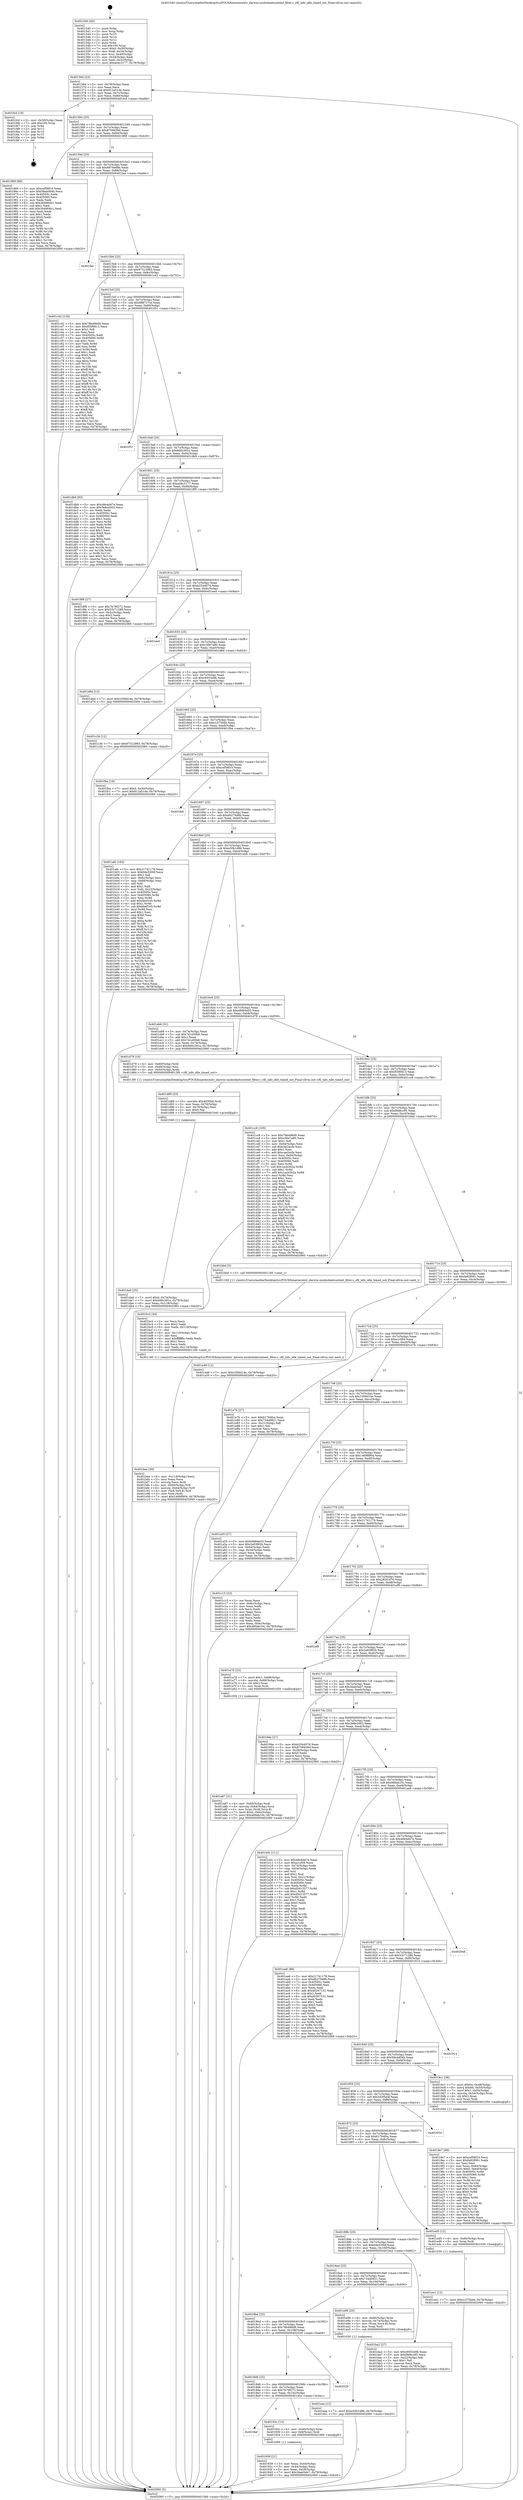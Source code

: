 digraph "0x401540" {
  label = "0x401540 (/mnt/c/Users/mathe/Desktop/tcc/POCII/binaries/extr_darwin-xnubsdnetcontent_filter.c_cfil_info_idle_timed_out_Final-ollvm.out::main(0))"
  labelloc = "t"
  node[shape=record]

  Entry [label="",width=0.3,height=0.3,shape=circle,fillcolor=black,style=filled]
  "0x40156d" [label="{
     0x40156d [23]\l
     | [instrs]\l
     &nbsp;&nbsp;0x40156d \<+3\>: mov -0x78(%rbp),%eax\l
     &nbsp;&nbsp;0x401570 \<+2\>: mov %eax,%ecx\l
     &nbsp;&nbsp;0x401572 \<+6\>: sub $0x812a51de,%ecx\l
     &nbsp;&nbsp;0x401578 \<+3\>: mov %eax,-0x7c(%rbp)\l
     &nbsp;&nbsp;0x40157b \<+3\>: mov %ecx,-0x80(%rbp)\l
     &nbsp;&nbsp;0x40157e \<+6\>: je 0000000000401fcd \<main+0xa8d\>\l
  }"]
  "0x401fcd" [label="{
     0x401fcd [19]\l
     | [instrs]\l
     &nbsp;&nbsp;0x401fcd \<+3\>: mov -0x30(%rbp),%eax\l
     &nbsp;&nbsp;0x401fd0 \<+7\>: add $0x100,%rsp\l
     &nbsp;&nbsp;0x401fd7 \<+1\>: pop %rbx\l
     &nbsp;&nbsp;0x401fd8 \<+2\>: pop %r12\l
     &nbsp;&nbsp;0x401fda \<+2\>: pop %r14\l
     &nbsp;&nbsp;0x401fdc \<+2\>: pop %r15\l
     &nbsp;&nbsp;0x401fde \<+1\>: pop %rbp\l
     &nbsp;&nbsp;0x401fdf \<+1\>: ret\l
  }"]
  "0x401584" [label="{
     0x401584 [25]\l
     | [instrs]\l
     &nbsp;&nbsp;0x401584 \<+5\>: jmp 0000000000401589 \<main+0x49\>\l
     &nbsp;&nbsp;0x401589 \<+3\>: mov -0x7c(%rbp),%eax\l
     &nbsp;&nbsp;0x40158c \<+5\>: sub $0x8709459d,%eax\l
     &nbsp;&nbsp;0x401591 \<+6\>: mov %eax,-0x84(%rbp)\l
     &nbsp;&nbsp;0x401597 \<+6\>: je 0000000000401969 \<main+0x429\>\l
  }"]
  Exit [label="",width=0.3,height=0.3,shape=circle,fillcolor=black,style=filled,peripheries=2]
  "0x401969" [label="{
     0x401969 [88]\l
     | [instrs]\l
     &nbsp;&nbsp;0x401969 \<+5\>: mov $0xcef58f10,%eax\l
     &nbsp;&nbsp;0x40196e \<+5\>: mov $0x58a4d04b,%ecx\l
     &nbsp;&nbsp;0x401973 \<+7\>: mov 0x40505c,%edx\l
     &nbsp;&nbsp;0x40197a \<+7\>: mov 0x405060,%esi\l
     &nbsp;&nbsp;0x401981 \<+2\>: mov %edx,%edi\l
     &nbsp;&nbsp;0x401983 \<+6\>: sub $0x364864b1,%edi\l
     &nbsp;&nbsp;0x401989 \<+3\>: sub $0x1,%edi\l
     &nbsp;&nbsp;0x40198c \<+6\>: add $0x364864b1,%edi\l
     &nbsp;&nbsp;0x401992 \<+3\>: imul %edi,%edx\l
     &nbsp;&nbsp;0x401995 \<+3\>: and $0x1,%edx\l
     &nbsp;&nbsp;0x401998 \<+3\>: cmp $0x0,%edx\l
     &nbsp;&nbsp;0x40199b \<+4\>: sete %r8b\l
     &nbsp;&nbsp;0x40199f \<+3\>: cmp $0xa,%esi\l
     &nbsp;&nbsp;0x4019a2 \<+4\>: setl %r9b\l
     &nbsp;&nbsp;0x4019a6 \<+3\>: mov %r8b,%r10b\l
     &nbsp;&nbsp;0x4019a9 \<+3\>: and %r9b,%r10b\l
     &nbsp;&nbsp;0x4019ac \<+3\>: xor %r9b,%r8b\l
     &nbsp;&nbsp;0x4019af \<+3\>: or %r8b,%r10b\l
     &nbsp;&nbsp;0x4019b2 \<+4\>: test $0x1,%r10b\l
     &nbsp;&nbsp;0x4019b6 \<+3\>: cmovne %ecx,%eax\l
     &nbsp;&nbsp;0x4019b9 \<+3\>: mov %eax,-0x78(%rbp)\l
     &nbsp;&nbsp;0x4019bc \<+5\>: jmp 0000000000402060 \<main+0xb20\>\l
  }"]
  "0x40159d" [label="{
     0x40159d [25]\l
     | [instrs]\l
     &nbsp;&nbsp;0x40159d \<+5\>: jmp 00000000004015a2 \<main+0x62\>\l
     &nbsp;&nbsp;0x4015a2 \<+3\>: mov -0x7c(%rbp),%eax\l
     &nbsp;&nbsp;0x4015a5 \<+5\>: sub $0x8876e68e,%eax\l
     &nbsp;&nbsp;0x4015aa \<+6\>: mov %eax,-0x88(%rbp)\l
     &nbsp;&nbsp;0x4015b0 \<+6\>: je 0000000000401fae \<main+0xa6e\>\l
  }"]
  "0x401ee1" [label="{
     0x401ee1 [12]\l
     | [instrs]\l
     &nbsp;&nbsp;0x401ee1 \<+7\>: movl $0xcc375bde,-0x78(%rbp)\l
     &nbsp;&nbsp;0x401ee8 \<+5\>: jmp 0000000000402060 \<main+0xb20\>\l
  }"]
  "0x401fae" [label="{
     0x401fae\l
  }", style=dashed]
  "0x4015b6" [label="{
     0x4015b6 [25]\l
     | [instrs]\l
     &nbsp;&nbsp;0x4015b6 \<+5\>: jmp 00000000004015bb \<main+0x7b\>\l
     &nbsp;&nbsp;0x4015bb \<+3\>: mov -0x7c(%rbp),%eax\l
     &nbsp;&nbsp;0x4015be \<+5\>: sub $0x97312993,%eax\l
     &nbsp;&nbsp;0x4015c3 \<+6\>: mov %eax,-0x8c(%rbp)\l
     &nbsp;&nbsp;0x4015c9 \<+6\>: je 0000000000401c42 \<main+0x702\>\l
  }"]
  "0x401eaa" [label="{
     0x401eaa [12]\l
     | [instrs]\l
     &nbsp;&nbsp;0x401eaa \<+7\>: movl $0xe50b1d86,-0x78(%rbp)\l
     &nbsp;&nbsp;0x401eb1 \<+5\>: jmp 0000000000402060 \<main+0xb20\>\l
  }"]
  "0x401c42" [label="{
     0x401c42 [134]\l
     | [instrs]\l
     &nbsp;&nbsp;0x401c42 \<+5\>: mov $0x78b496d9,%eax\l
     &nbsp;&nbsp;0x401c47 \<+5\>: mov $0xf55f0813,%ecx\l
     &nbsp;&nbsp;0x401c4c \<+2\>: mov $0x1,%dl\l
     &nbsp;&nbsp;0x401c4e \<+2\>: xor %esi,%esi\l
     &nbsp;&nbsp;0x401c50 \<+7\>: mov 0x40505c,%edi\l
     &nbsp;&nbsp;0x401c57 \<+8\>: mov 0x405060,%r8d\l
     &nbsp;&nbsp;0x401c5f \<+3\>: sub $0x1,%esi\l
     &nbsp;&nbsp;0x401c62 \<+3\>: mov %edi,%r9d\l
     &nbsp;&nbsp;0x401c65 \<+3\>: add %esi,%r9d\l
     &nbsp;&nbsp;0x401c68 \<+4\>: imul %r9d,%edi\l
     &nbsp;&nbsp;0x401c6c \<+3\>: and $0x1,%edi\l
     &nbsp;&nbsp;0x401c6f \<+3\>: cmp $0x0,%edi\l
     &nbsp;&nbsp;0x401c72 \<+4\>: sete %r10b\l
     &nbsp;&nbsp;0x401c76 \<+4\>: cmp $0xa,%r8d\l
     &nbsp;&nbsp;0x401c7a \<+4\>: setl %r11b\l
     &nbsp;&nbsp;0x401c7e \<+3\>: mov %r10b,%bl\l
     &nbsp;&nbsp;0x401c81 \<+3\>: xor $0xff,%bl\l
     &nbsp;&nbsp;0x401c84 \<+3\>: mov %r11b,%r14b\l
     &nbsp;&nbsp;0x401c87 \<+4\>: xor $0xff,%r14b\l
     &nbsp;&nbsp;0x401c8b \<+3\>: xor $0x1,%dl\l
     &nbsp;&nbsp;0x401c8e \<+3\>: mov %bl,%r15b\l
     &nbsp;&nbsp;0x401c91 \<+4\>: and $0xff,%r15b\l
     &nbsp;&nbsp;0x401c95 \<+3\>: and %dl,%r10b\l
     &nbsp;&nbsp;0x401c98 \<+3\>: mov %r14b,%r12b\l
     &nbsp;&nbsp;0x401c9b \<+4\>: and $0xff,%r12b\l
     &nbsp;&nbsp;0x401c9f \<+3\>: and %dl,%r11b\l
     &nbsp;&nbsp;0x401ca2 \<+3\>: or %r10b,%r15b\l
     &nbsp;&nbsp;0x401ca5 \<+3\>: or %r11b,%r12b\l
     &nbsp;&nbsp;0x401ca8 \<+3\>: xor %r12b,%r15b\l
     &nbsp;&nbsp;0x401cab \<+3\>: or %r14b,%bl\l
     &nbsp;&nbsp;0x401cae \<+3\>: xor $0xff,%bl\l
     &nbsp;&nbsp;0x401cb1 \<+3\>: or $0x1,%dl\l
     &nbsp;&nbsp;0x401cb4 \<+2\>: and %dl,%bl\l
     &nbsp;&nbsp;0x401cb6 \<+3\>: or %bl,%r15b\l
     &nbsp;&nbsp;0x401cb9 \<+4\>: test $0x1,%r15b\l
     &nbsp;&nbsp;0x401cbd \<+3\>: cmovne %ecx,%eax\l
     &nbsp;&nbsp;0x401cc0 \<+3\>: mov %eax,-0x78(%rbp)\l
     &nbsp;&nbsp;0x401cc3 \<+5\>: jmp 0000000000402060 \<main+0xb20\>\l
  }"]
  "0x4015cf" [label="{
     0x4015cf [25]\l
     | [instrs]\l
     &nbsp;&nbsp;0x4015cf \<+5\>: jmp 00000000004015d4 \<main+0x94\>\l
     &nbsp;&nbsp;0x4015d4 \<+3\>: mov -0x7c(%rbp),%eax\l
     &nbsp;&nbsp;0x4015d7 \<+5\>: sub $0x9887c7ce,%eax\l
     &nbsp;&nbsp;0x4015dc \<+6\>: mov %eax,-0x90(%rbp)\l
     &nbsp;&nbsp;0x4015e2 \<+6\>: je 0000000000401f51 \<main+0xa11\>\l
  }"]
  "0x401da0" [label="{
     0x401da0 [25]\l
     | [instrs]\l
     &nbsp;&nbsp;0x401da0 \<+7\>: movl $0x0,-0x74(%rbp)\l
     &nbsp;&nbsp;0x401da7 \<+7\>: movl $0x9d0c391e,-0x78(%rbp)\l
     &nbsp;&nbsp;0x401dae \<+6\>: mov %eax,-0x118(%rbp)\l
     &nbsp;&nbsp;0x401db4 \<+5\>: jmp 0000000000402060 \<main+0xb20\>\l
  }"]
  "0x401f51" [label="{
     0x401f51\l
  }", style=dashed]
  "0x4015e8" [label="{
     0x4015e8 [25]\l
     | [instrs]\l
     &nbsp;&nbsp;0x4015e8 \<+5\>: jmp 00000000004015ed \<main+0xad\>\l
     &nbsp;&nbsp;0x4015ed \<+3\>: mov -0x7c(%rbp),%eax\l
     &nbsp;&nbsp;0x4015f0 \<+5\>: sub $0x9d0c391e,%eax\l
     &nbsp;&nbsp;0x4015f5 \<+6\>: mov %eax,-0x94(%rbp)\l
     &nbsp;&nbsp;0x4015fb \<+6\>: je 0000000000401db9 \<main+0x879\>\l
  }"]
  "0x401d89" [label="{
     0x401d89 [23]\l
     | [instrs]\l
     &nbsp;&nbsp;0x401d89 \<+10\>: movabs $0x4030b6,%rdi\l
     &nbsp;&nbsp;0x401d93 \<+3\>: mov %eax,-0x70(%rbp)\l
     &nbsp;&nbsp;0x401d96 \<+3\>: mov -0x70(%rbp),%esi\l
     &nbsp;&nbsp;0x401d99 \<+2\>: mov $0x0,%al\l
     &nbsp;&nbsp;0x401d9b \<+5\>: call 0000000000401040 \<printf@plt\>\l
     | [calls]\l
     &nbsp;&nbsp;0x401040 \{1\} (unknown)\l
  }"]
  "0x401db9" [label="{
     0x401db9 [83]\l
     | [instrs]\l
     &nbsp;&nbsp;0x401db9 \<+5\>: mov $0x48e4d47e,%eax\l
     &nbsp;&nbsp;0x401dbe \<+5\>: mov $0x3e8e2003,%ecx\l
     &nbsp;&nbsp;0x401dc3 \<+2\>: xor %edx,%edx\l
     &nbsp;&nbsp;0x401dc5 \<+7\>: mov 0x40505c,%esi\l
     &nbsp;&nbsp;0x401dcc \<+7\>: mov 0x405060,%edi\l
     &nbsp;&nbsp;0x401dd3 \<+3\>: sub $0x1,%edx\l
     &nbsp;&nbsp;0x401dd6 \<+3\>: mov %esi,%r8d\l
     &nbsp;&nbsp;0x401dd9 \<+3\>: add %edx,%r8d\l
     &nbsp;&nbsp;0x401ddc \<+4\>: imul %r8d,%esi\l
     &nbsp;&nbsp;0x401de0 \<+3\>: and $0x1,%esi\l
     &nbsp;&nbsp;0x401de3 \<+3\>: cmp $0x0,%esi\l
     &nbsp;&nbsp;0x401de6 \<+4\>: sete %r9b\l
     &nbsp;&nbsp;0x401dea \<+3\>: cmp $0xa,%edi\l
     &nbsp;&nbsp;0x401ded \<+4\>: setl %r10b\l
     &nbsp;&nbsp;0x401df1 \<+3\>: mov %r9b,%r11b\l
     &nbsp;&nbsp;0x401df4 \<+3\>: and %r10b,%r11b\l
     &nbsp;&nbsp;0x401df7 \<+3\>: xor %r10b,%r9b\l
     &nbsp;&nbsp;0x401dfa \<+3\>: or %r9b,%r11b\l
     &nbsp;&nbsp;0x401dfd \<+4\>: test $0x1,%r11b\l
     &nbsp;&nbsp;0x401e01 \<+3\>: cmovne %ecx,%eax\l
     &nbsp;&nbsp;0x401e04 \<+3\>: mov %eax,-0x78(%rbp)\l
     &nbsp;&nbsp;0x401e07 \<+5\>: jmp 0000000000402060 \<main+0xb20\>\l
  }"]
  "0x401601" [label="{
     0x401601 [25]\l
     | [instrs]\l
     &nbsp;&nbsp;0x401601 \<+5\>: jmp 0000000000401606 \<main+0xc6\>\l
     &nbsp;&nbsp;0x401606 \<+3\>: mov -0x7c(%rbp),%eax\l
     &nbsp;&nbsp;0x401609 \<+5\>: sub $0xad4c3177,%eax\l
     &nbsp;&nbsp;0x40160e \<+6\>: mov %eax,-0x98(%rbp)\l
     &nbsp;&nbsp;0x401614 \<+6\>: je 00000000004018f9 \<main+0x3b9\>\l
  }"]
  "0x401bee" [label="{
     0x401bee [39]\l
     | [instrs]\l
     &nbsp;&nbsp;0x401bee \<+6\>: mov -0x114(%rbp),%ecx\l
     &nbsp;&nbsp;0x401bf4 \<+3\>: imul %eax,%ecx\l
     &nbsp;&nbsp;0x401bf7 \<+3\>: movslq %ecx,%rdi\l
     &nbsp;&nbsp;0x401bfa \<+4\>: mov -0x60(%rbp),%r8\l
     &nbsp;&nbsp;0x401bfe \<+4\>: movslq -0x64(%rbp),%r9\l
     &nbsp;&nbsp;0x401c02 \<+4\>: mov (%r8,%r9,8),%r8\l
     &nbsp;&nbsp;0x401c06 \<+3\>: mov %rdi,(%r8)\l
     &nbsp;&nbsp;0x401c09 \<+7\>: movl $0x14698904,-0x78(%rbp)\l
     &nbsp;&nbsp;0x401c10 \<+5\>: jmp 0000000000402060 \<main+0xb20\>\l
  }"]
  "0x4018f9" [label="{
     0x4018f9 [27]\l
     | [instrs]\l
     &nbsp;&nbsp;0x4018f9 \<+5\>: mov $0x7b79f272,%eax\l
     &nbsp;&nbsp;0x4018fe \<+5\>: mov $0x53c71286,%ecx\l
     &nbsp;&nbsp;0x401903 \<+3\>: mov -0x2c(%rbp),%edx\l
     &nbsp;&nbsp;0x401906 \<+3\>: cmp $0x2,%edx\l
     &nbsp;&nbsp;0x401909 \<+3\>: cmovne %ecx,%eax\l
     &nbsp;&nbsp;0x40190c \<+3\>: mov %eax,-0x78(%rbp)\l
     &nbsp;&nbsp;0x40190f \<+5\>: jmp 0000000000402060 \<main+0xb20\>\l
  }"]
  "0x40161a" [label="{
     0x40161a [25]\l
     | [instrs]\l
     &nbsp;&nbsp;0x40161a \<+5\>: jmp 000000000040161f \<main+0xdf\>\l
     &nbsp;&nbsp;0x40161f \<+3\>: mov -0x7c(%rbp),%eax\l
     &nbsp;&nbsp;0x401622 \<+5\>: sub $0xb254407d,%eax\l
     &nbsp;&nbsp;0x401627 \<+6\>: mov %eax,-0x9c(%rbp)\l
     &nbsp;&nbsp;0x40162d \<+6\>: je 0000000000401eed \<main+0x9ad\>\l
  }"]
  "0x402060" [label="{
     0x402060 [5]\l
     | [instrs]\l
     &nbsp;&nbsp;0x402060 \<+5\>: jmp 000000000040156d \<main+0x2d\>\l
  }"]
  "0x401540" [label="{
     0x401540 [45]\l
     | [instrs]\l
     &nbsp;&nbsp;0x401540 \<+1\>: push %rbp\l
     &nbsp;&nbsp;0x401541 \<+3\>: mov %rsp,%rbp\l
     &nbsp;&nbsp;0x401544 \<+2\>: push %r15\l
     &nbsp;&nbsp;0x401546 \<+2\>: push %r14\l
     &nbsp;&nbsp;0x401548 \<+2\>: push %r12\l
     &nbsp;&nbsp;0x40154a \<+1\>: push %rbx\l
     &nbsp;&nbsp;0x40154b \<+7\>: sub $0x100,%rsp\l
     &nbsp;&nbsp;0x401552 \<+7\>: movl $0x0,-0x30(%rbp)\l
     &nbsp;&nbsp;0x401559 \<+3\>: mov %edi,-0x34(%rbp)\l
     &nbsp;&nbsp;0x40155c \<+4\>: mov %rsi,-0x40(%rbp)\l
     &nbsp;&nbsp;0x401560 \<+3\>: mov -0x34(%rbp),%edi\l
     &nbsp;&nbsp;0x401563 \<+3\>: mov %edi,-0x2c(%rbp)\l
     &nbsp;&nbsp;0x401566 \<+7\>: movl $0xad4c3177,-0x78(%rbp)\l
  }"]
  "0x401bc2" [label="{
     0x401bc2 [44]\l
     | [instrs]\l
     &nbsp;&nbsp;0x401bc2 \<+2\>: xor %ecx,%ecx\l
     &nbsp;&nbsp;0x401bc4 \<+5\>: mov $0x2,%edx\l
     &nbsp;&nbsp;0x401bc9 \<+6\>: mov %edx,-0x110(%rbp)\l
     &nbsp;&nbsp;0x401bcf \<+1\>: cltd\l
     &nbsp;&nbsp;0x401bd0 \<+6\>: mov -0x110(%rbp),%esi\l
     &nbsp;&nbsp;0x401bd6 \<+2\>: idiv %esi\l
     &nbsp;&nbsp;0x401bd8 \<+6\>: imul $0xfffffffe,%edx,%edx\l
     &nbsp;&nbsp;0x401bde \<+3\>: sub $0x1,%ecx\l
     &nbsp;&nbsp;0x401be1 \<+2\>: sub %ecx,%edx\l
     &nbsp;&nbsp;0x401be3 \<+6\>: mov %edx,-0x114(%rbp)\l
     &nbsp;&nbsp;0x401be9 \<+5\>: call 0000000000401160 \<next_i\>\l
     | [calls]\l
     &nbsp;&nbsp;0x401160 \{1\} (/mnt/c/Users/mathe/Desktop/tcc/POCII/binaries/extr_darwin-xnubsdnetcontent_filter.c_cfil_info_idle_timed_out_Final-ollvm.out::next_i)\l
  }"]
  "0x401eed" [label="{
     0x401eed\l
  }", style=dashed]
  "0x401633" [label="{
     0x401633 [25]\l
     | [instrs]\l
     &nbsp;&nbsp;0x401633 \<+5\>: jmp 0000000000401638 \<main+0xf8\>\l
     &nbsp;&nbsp;0x401638 \<+3\>: mov -0x7c(%rbp),%eax\l
     &nbsp;&nbsp;0x40163b \<+5\>: sub $0xc36e7a80,%eax\l
     &nbsp;&nbsp;0x401640 \<+6\>: mov %eax,-0xa0(%rbp)\l
     &nbsp;&nbsp;0x401646 \<+6\>: je 0000000000401d6d \<main+0x82d\>\l
  }"]
  "0x401a87" [label="{
     0x401a87 [31]\l
     | [instrs]\l
     &nbsp;&nbsp;0x401a87 \<+4\>: mov -0x60(%rbp),%rdi\l
     &nbsp;&nbsp;0x401a8b \<+4\>: movslq -0x64(%rbp),%rcx\l
     &nbsp;&nbsp;0x401a8f \<+4\>: mov %rax,(%rdi,%rcx,8)\l
     &nbsp;&nbsp;0x401a93 \<+7\>: movl $0x0,-0x6c(%rbp)\l
     &nbsp;&nbsp;0x401a9a \<+7\>: movl $0x480ab10c,-0x78(%rbp)\l
     &nbsp;&nbsp;0x401aa1 \<+5\>: jmp 0000000000402060 \<main+0xb20\>\l
  }"]
  "0x401d6d" [label="{
     0x401d6d [12]\l
     | [instrs]\l
     &nbsp;&nbsp;0x401d6d \<+7\>: movl $0x1056d14e,-0x78(%rbp)\l
     &nbsp;&nbsp;0x401d74 \<+5\>: jmp 0000000000402060 \<main+0xb20\>\l
  }"]
  "0x40164c" [label="{
     0x40164c [25]\l
     | [instrs]\l
     &nbsp;&nbsp;0x40164c \<+5\>: jmp 0000000000401651 \<main+0x111\>\l
     &nbsp;&nbsp;0x401651 \<+3\>: mov -0x7c(%rbp),%eax\l
     &nbsp;&nbsp;0x401654 \<+5\>: sub $0xc6053e9b,%eax\l
     &nbsp;&nbsp;0x401659 \<+6\>: mov %eax,-0xa4(%rbp)\l
     &nbsp;&nbsp;0x40165f \<+6\>: je 0000000000401c36 \<main+0x6f6\>\l
  }"]
  "0x4019e7" [label="{
     0x4019e7 [98]\l
     | [instrs]\l
     &nbsp;&nbsp;0x4019e7 \<+5\>: mov $0xcef58f10,%ecx\l
     &nbsp;&nbsp;0x4019ec \<+5\>: mov $0xfa92f061,%edx\l
     &nbsp;&nbsp;0x4019f1 \<+2\>: xor %esi,%esi\l
     &nbsp;&nbsp;0x4019f3 \<+4\>: mov %rax,-0x60(%rbp)\l
     &nbsp;&nbsp;0x4019f7 \<+7\>: movl $0x0,-0x64(%rbp)\l
     &nbsp;&nbsp;0x4019fe \<+8\>: mov 0x40505c,%r8d\l
     &nbsp;&nbsp;0x401a06 \<+8\>: mov 0x405060,%r9d\l
     &nbsp;&nbsp;0x401a0e \<+3\>: sub $0x1,%esi\l
     &nbsp;&nbsp;0x401a11 \<+3\>: mov %r8d,%r10d\l
     &nbsp;&nbsp;0x401a14 \<+3\>: add %esi,%r10d\l
     &nbsp;&nbsp;0x401a17 \<+4\>: imul %r10d,%r8d\l
     &nbsp;&nbsp;0x401a1b \<+4\>: and $0x1,%r8d\l
     &nbsp;&nbsp;0x401a1f \<+4\>: cmp $0x0,%r8d\l
     &nbsp;&nbsp;0x401a23 \<+4\>: sete %r11b\l
     &nbsp;&nbsp;0x401a27 \<+4\>: cmp $0xa,%r9d\l
     &nbsp;&nbsp;0x401a2b \<+3\>: setl %bl\l
     &nbsp;&nbsp;0x401a2e \<+3\>: mov %r11b,%r14b\l
     &nbsp;&nbsp;0x401a31 \<+3\>: and %bl,%r14b\l
     &nbsp;&nbsp;0x401a34 \<+3\>: xor %bl,%r11b\l
     &nbsp;&nbsp;0x401a37 \<+3\>: or %r11b,%r14b\l
     &nbsp;&nbsp;0x401a3a \<+4\>: test $0x1,%r14b\l
     &nbsp;&nbsp;0x401a3e \<+3\>: cmovne %edx,%ecx\l
     &nbsp;&nbsp;0x401a41 \<+3\>: mov %ecx,-0x78(%rbp)\l
     &nbsp;&nbsp;0x401a44 \<+5\>: jmp 0000000000402060 \<main+0xb20\>\l
  }"]
  "0x401c36" [label="{
     0x401c36 [12]\l
     | [instrs]\l
     &nbsp;&nbsp;0x401c36 \<+7\>: movl $0x97312993,-0x78(%rbp)\l
     &nbsp;&nbsp;0x401c3d \<+5\>: jmp 0000000000402060 \<main+0xb20\>\l
  }"]
  "0x401665" [label="{
     0x401665 [25]\l
     | [instrs]\l
     &nbsp;&nbsp;0x401665 \<+5\>: jmp 000000000040166a \<main+0x12a\>\l
     &nbsp;&nbsp;0x40166a \<+3\>: mov -0x7c(%rbp),%eax\l
     &nbsp;&nbsp;0x40166d \<+5\>: sub $0xcc375bde,%eax\l
     &nbsp;&nbsp;0x401672 \<+6\>: mov %eax,-0xa8(%rbp)\l
     &nbsp;&nbsp;0x401678 \<+6\>: je 0000000000401fba \<main+0xa7a\>\l
  }"]
  "0x401939" [label="{
     0x401939 [21]\l
     | [instrs]\l
     &nbsp;&nbsp;0x401939 \<+3\>: mov %eax,-0x44(%rbp)\l
     &nbsp;&nbsp;0x40193c \<+3\>: mov -0x44(%rbp),%eax\l
     &nbsp;&nbsp;0x40193f \<+3\>: mov %eax,-0x28(%rbp)\l
     &nbsp;&nbsp;0x401942 \<+7\>: movl $0x3bab5eb7,-0x78(%rbp)\l
     &nbsp;&nbsp;0x401949 \<+5\>: jmp 0000000000402060 \<main+0xb20\>\l
  }"]
  "0x401fba" [label="{
     0x401fba [19]\l
     | [instrs]\l
     &nbsp;&nbsp;0x401fba \<+7\>: movl $0x0,-0x30(%rbp)\l
     &nbsp;&nbsp;0x401fc1 \<+7\>: movl $0x812a51de,-0x78(%rbp)\l
     &nbsp;&nbsp;0x401fc8 \<+5\>: jmp 0000000000402060 \<main+0xb20\>\l
  }"]
  "0x40167e" [label="{
     0x40167e [25]\l
     | [instrs]\l
     &nbsp;&nbsp;0x40167e \<+5\>: jmp 0000000000401683 \<main+0x143\>\l
     &nbsp;&nbsp;0x401683 \<+3\>: mov -0x7c(%rbp),%eax\l
     &nbsp;&nbsp;0x401686 \<+5\>: sub $0xcef58f10,%eax\l
     &nbsp;&nbsp;0x40168b \<+6\>: mov %eax,-0xac(%rbp)\l
     &nbsp;&nbsp;0x401691 \<+6\>: je 0000000000401fe0 \<main+0xaa0\>\l
  }"]
  "0x4018ef" [label="{
     0x4018ef\l
  }", style=dashed]
  "0x401fe0" [label="{
     0x401fe0\l
  }", style=dashed]
  "0x401697" [label="{
     0x401697 [25]\l
     | [instrs]\l
     &nbsp;&nbsp;0x401697 \<+5\>: jmp 000000000040169c \<main+0x15c\>\l
     &nbsp;&nbsp;0x40169c \<+3\>: mov -0x7c(%rbp),%eax\l
     &nbsp;&nbsp;0x40169f \<+5\>: sub $0xdb27948b,%eax\l
     &nbsp;&nbsp;0x4016a4 \<+6\>: mov %eax,-0xb0(%rbp)\l
     &nbsp;&nbsp;0x4016aa \<+6\>: je 0000000000401afe \<main+0x5be\>\l
  }"]
  "0x40192c" [label="{
     0x40192c [13]\l
     | [instrs]\l
     &nbsp;&nbsp;0x40192c \<+4\>: mov -0x40(%rbp),%rax\l
     &nbsp;&nbsp;0x401930 \<+4\>: mov 0x8(%rax),%rdi\l
     &nbsp;&nbsp;0x401934 \<+5\>: call 0000000000401060 \<atoi@plt\>\l
     | [calls]\l
     &nbsp;&nbsp;0x401060 \{1\} (unknown)\l
  }"]
  "0x401afe" [label="{
     0x401afe [164]\l
     | [instrs]\l
     &nbsp;&nbsp;0x401afe \<+5\>: mov $0x21741179,%eax\l
     &nbsp;&nbsp;0x401b03 \<+5\>: mov $0x64e3300f,%ecx\l
     &nbsp;&nbsp;0x401b08 \<+2\>: mov $0x1,%dl\l
     &nbsp;&nbsp;0x401b0a \<+3\>: mov -0x6c(%rbp),%esi\l
     &nbsp;&nbsp;0x401b0d \<+3\>: cmp -0x68(%rbp),%esi\l
     &nbsp;&nbsp;0x401b10 \<+4\>: setl %dil\l
     &nbsp;&nbsp;0x401b14 \<+4\>: and $0x1,%dil\l
     &nbsp;&nbsp;0x401b18 \<+4\>: mov %dil,-0x22(%rbp)\l
     &nbsp;&nbsp;0x401b1c \<+7\>: mov 0x40505c,%esi\l
     &nbsp;&nbsp;0x401b23 \<+8\>: mov 0x405060,%r8d\l
     &nbsp;&nbsp;0x401b2b \<+3\>: mov %esi,%r9d\l
     &nbsp;&nbsp;0x401b2e \<+7\>: add $0xbbef165,%r9d\l
     &nbsp;&nbsp;0x401b35 \<+4\>: sub $0x1,%r9d\l
     &nbsp;&nbsp;0x401b39 \<+7\>: sub $0xbbef165,%r9d\l
     &nbsp;&nbsp;0x401b40 \<+4\>: imul %r9d,%esi\l
     &nbsp;&nbsp;0x401b44 \<+3\>: and $0x1,%esi\l
     &nbsp;&nbsp;0x401b47 \<+3\>: cmp $0x0,%esi\l
     &nbsp;&nbsp;0x401b4a \<+4\>: sete %dil\l
     &nbsp;&nbsp;0x401b4e \<+4\>: cmp $0xa,%r8d\l
     &nbsp;&nbsp;0x401b52 \<+4\>: setl %r10b\l
     &nbsp;&nbsp;0x401b56 \<+3\>: mov %dil,%r11b\l
     &nbsp;&nbsp;0x401b59 \<+4\>: xor $0xff,%r11b\l
     &nbsp;&nbsp;0x401b5d \<+3\>: mov %r10b,%bl\l
     &nbsp;&nbsp;0x401b60 \<+3\>: xor $0xff,%bl\l
     &nbsp;&nbsp;0x401b63 \<+3\>: xor $0x0,%dl\l
     &nbsp;&nbsp;0x401b66 \<+3\>: mov %r11b,%r14b\l
     &nbsp;&nbsp;0x401b69 \<+4\>: and $0x0,%r14b\l
     &nbsp;&nbsp;0x401b6d \<+3\>: and %dl,%dil\l
     &nbsp;&nbsp;0x401b70 \<+3\>: mov %bl,%r15b\l
     &nbsp;&nbsp;0x401b73 \<+4\>: and $0x0,%r15b\l
     &nbsp;&nbsp;0x401b77 \<+3\>: and %dl,%r10b\l
     &nbsp;&nbsp;0x401b7a \<+3\>: or %dil,%r14b\l
     &nbsp;&nbsp;0x401b7d \<+3\>: or %r10b,%r15b\l
     &nbsp;&nbsp;0x401b80 \<+3\>: xor %r15b,%r14b\l
     &nbsp;&nbsp;0x401b83 \<+3\>: or %bl,%r11b\l
     &nbsp;&nbsp;0x401b86 \<+4\>: xor $0xff,%r11b\l
     &nbsp;&nbsp;0x401b8a \<+3\>: or $0x0,%dl\l
     &nbsp;&nbsp;0x401b8d \<+3\>: and %dl,%r11b\l
     &nbsp;&nbsp;0x401b90 \<+3\>: or %r11b,%r14b\l
     &nbsp;&nbsp;0x401b93 \<+4\>: test $0x1,%r14b\l
     &nbsp;&nbsp;0x401b97 \<+3\>: cmovne %ecx,%eax\l
     &nbsp;&nbsp;0x401b9a \<+3\>: mov %eax,-0x78(%rbp)\l
     &nbsp;&nbsp;0x401b9d \<+5\>: jmp 0000000000402060 \<main+0xb20\>\l
  }"]
  "0x4016b0" [label="{
     0x4016b0 [25]\l
     | [instrs]\l
     &nbsp;&nbsp;0x4016b0 \<+5\>: jmp 00000000004016b5 \<main+0x175\>\l
     &nbsp;&nbsp;0x4016b5 \<+3\>: mov -0x7c(%rbp),%eax\l
     &nbsp;&nbsp;0x4016b8 \<+5\>: sub $0xe50b1d86,%eax\l
     &nbsp;&nbsp;0x4016bd \<+6\>: mov %eax,-0xb4(%rbp)\l
     &nbsp;&nbsp;0x4016c3 \<+6\>: je 0000000000401eb6 \<main+0x976\>\l
  }"]
  "0x4018d6" [label="{
     0x4018d6 [25]\l
     | [instrs]\l
     &nbsp;&nbsp;0x4018d6 \<+5\>: jmp 00000000004018db \<main+0x39b\>\l
     &nbsp;&nbsp;0x4018db \<+3\>: mov -0x7c(%rbp),%eax\l
     &nbsp;&nbsp;0x4018de \<+5\>: sub $0x7b79f272,%eax\l
     &nbsp;&nbsp;0x4018e3 \<+6\>: mov %eax,-0x10c(%rbp)\l
     &nbsp;&nbsp;0x4018e9 \<+6\>: je 000000000040192c \<main+0x3ec\>\l
  }"]
  "0x401eb6" [label="{
     0x401eb6 [31]\l
     | [instrs]\l
     &nbsp;&nbsp;0x401eb6 \<+3\>: mov -0x74(%rbp),%eax\l
     &nbsp;&nbsp;0x401eb9 \<+5\>: sub $0x7d1e00b8,%eax\l
     &nbsp;&nbsp;0x401ebe \<+3\>: add $0x1,%eax\l
     &nbsp;&nbsp;0x401ec1 \<+5\>: add $0x7d1e00b8,%eax\l
     &nbsp;&nbsp;0x401ec6 \<+3\>: mov %eax,-0x74(%rbp)\l
     &nbsp;&nbsp;0x401ec9 \<+7\>: movl $0x9d0c391e,-0x78(%rbp)\l
     &nbsp;&nbsp;0x401ed0 \<+5\>: jmp 0000000000402060 \<main+0xb20\>\l
  }"]
  "0x4016c9" [label="{
     0x4016c9 [25]\l
     | [instrs]\l
     &nbsp;&nbsp;0x4016c9 \<+5\>: jmp 00000000004016ce \<main+0x18e\>\l
     &nbsp;&nbsp;0x4016ce \<+3\>: mov -0x7c(%rbp),%eax\l
     &nbsp;&nbsp;0x4016d1 \<+5\>: sub $0xe9d64e53,%eax\l
     &nbsp;&nbsp;0x4016d6 \<+6\>: mov %eax,-0xb8(%rbp)\l
     &nbsp;&nbsp;0x4016dc \<+6\>: je 0000000000401d79 \<main+0x839\>\l
  }"]
  "0x402029" [label="{
     0x402029\l
  }", style=dashed]
  "0x401d79" [label="{
     0x401d79 [16]\l
     | [instrs]\l
     &nbsp;&nbsp;0x401d79 \<+4\>: mov -0x60(%rbp),%rdi\l
     &nbsp;&nbsp;0x401d7d \<+3\>: mov -0x48(%rbp),%esi\l
     &nbsp;&nbsp;0x401d80 \<+4\>: mov -0x50(%rbp),%rdx\l
     &nbsp;&nbsp;0x401d84 \<+5\>: call 00000000004013f0 \<cfil_info_idle_timed_out\>\l
     | [calls]\l
     &nbsp;&nbsp;0x4013f0 \{1\} (/mnt/c/Users/mathe/Desktop/tcc/POCII/binaries/extr_darwin-xnubsdnetcontent_filter.c_cfil_info_idle_timed_out_Final-ollvm.out::cfil_info_idle_timed_out)\l
  }"]
  "0x4016e2" [label="{
     0x4016e2 [25]\l
     | [instrs]\l
     &nbsp;&nbsp;0x4016e2 \<+5\>: jmp 00000000004016e7 \<main+0x1a7\>\l
     &nbsp;&nbsp;0x4016e7 \<+3\>: mov -0x7c(%rbp),%eax\l
     &nbsp;&nbsp;0x4016ea \<+5\>: sub $0xf55f0813,%eax\l
     &nbsp;&nbsp;0x4016ef \<+6\>: mov %eax,-0xbc(%rbp)\l
     &nbsp;&nbsp;0x4016f5 \<+6\>: je 0000000000401cc8 \<main+0x788\>\l
  }"]
  "0x4018bd" [label="{
     0x4018bd [25]\l
     | [instrs]\l
     &nbsp;&nbsp;0x4018bd \<+5\>: jmp 00000000004018c2 \<main+0x382\>\l
     &nbsp;&nbsp;0x4018c2 \<+3\>: mov -0x7c(%rbp),%eax\l
     &nbsp;&nbsp;0x4018c5 \<+5\>: sub $0x78b496d9,%eax\l
     &nbsp;&nbsp;0x4018ca \<+6\>: mov %eax,-0x108(%rbp)\l
     &nbsp;&nbsp;0x4018d0 \<+6\>: je 0000000000402029 \<main+0xae9\>\l
  }"]
  "0x401cc8" [label="{
     0x401cc8 [165]\l
     | [instrs]\l
     &nbsp;&nbsp;0x401cc8 \<+5\>: mov $0x78b496d9,%eax\l
     &nbsp;&nbsp;0x401ccd \<+5\>: mov $0xc36e7a80,%ecx\l
     &nbsp;&nbsp;0x401cd2 \<+2\>: mov $0x1,%dl\l
     &nbsp;&nbsp;0x401cd4 \<+3\>: mov -0x64(%rbp),%esi\l
     &nbsp;&nbsp;0x401cd7 \<+6\>: sub $0xcae2acfa,%esi\l
     &nbsp;&nbsp;0x401cdd \<+3\>: add $0x1,%esi\l
     &nbsp;&nbsp;0x401ce0 \<+6\>: add $0xcae2acfa,%esi\l
     &nbsp;&nbsp;0x401ce6 \<+3\>: mov %esi,-0x64(%rbp)\l
     &nbsp;&nbsp;0x401ce9 \<+7\>: mov 0x40505c,%esi\l
     &nbsp;&nbsp;0x401cf0 \<+7\>: mov 0x405060,%edi\l
     &nbsp;&nbsp;0x401cf7 \<+3\>: mov %esi,%r8d\l
     &nbsp;&nbsp;0x401cfa \<+7\>: sub $0x1acb262a,%r8d\l
     &nbsp;&nbsp;0x401d01 \<+4\>: sub $0x1,%r8d\l
     &nbsp;&nbsp;0x401d05 \<+7\>: add $0x1acb262a,%r8d\l
     &nbsp;&nbsp;0x401d0c \<+4\>: imul %r8d,%esi\l
     &nbsp;&nbsp;0x401d10 \<+3\>: and $0x1,%esi\l
     &nbsp;&nbsp;0x401d13 \<+3\>: cmp $0x0,%esi\l
     &nbsp;&nbsp;0x401d16 \<+4\>: sete %r9b\l
     &nbsp;&nbsp;0x401d1a \<+3\>: cmp $0xa,%edi\l
     &nbsp;&nbsp;0x401d1d \<+4\>: setl %r10b\l
     &nbsp;&nbsp;0x401d21 \<+3\>: mov %r9b,%r11b\l
     &nbsp;&nbsp;0x401d24 \<+4\>: xor $0xff,%r11b\l
     &nbsp;&nbsp;0x401d28 \<+3\>: mov %r10b,%bl\l
     &nbsp;&nbsp;0x401d2b \<+3\>: xor $0xff,%bl\l
     &nbsp;&nbsp;0x401d2e \<+3\>: xor $0x1,%dl\l
     &nbsp;&nbsp;0x401d31 \<+3\>: mov %r11b,%r14b\l
     &nbsp;&nbsp;0x401d34 \<+4\>: and $0xff,%r14b\l
     &nbsp;&nbsp;0x401d38 \<+3\>: and %dl,%r9b\l
     &nbsp;&nbsp;0x401d3b \<+3\>: mov %bl,%r15b\l
     &nbsp;&nbsp;0x401d3e \<+4\>: and $0xff,%r15b\l
     &nbsp;&nbsp;0x401d42 \<+3\>: and %dl,%r10b\l
     &nbsp;&nbsp;0x401d45 \<+3\>: or %r9b,%r14b\l
     &nbsp;&nbsp;0x401d48 \<+3\>: or %r10b,%r15b\l
     &nbsp;&nbsp;0x401d4b \<+3\>: xor %r15b,%r14b\l
     &nbsp;&nbsp;0x401d4e \<+3\>: or %bl,%r11b\l
     &nbsp;&nbsp;0x401d51 \<+4\>: xor $0xff,%r11b\l
     &nbsp;&nbsp;0x401d55 \<+3\>: or $0x1,%dl\l
     &nbsp;&nbsp;0x401d58 \<+3\>: and %dl,%r11b\l
     &nbsp;&nbsp;0x401d5b \<+3\>: or %r11b,%r14b\l
     &nbsp;&nbsp;0x401d5e \<+4\>: test $0x1,%r14b\l
     &nbsp;&nbsp;0x401d62 \<+3\>: cmovne %ecx,%eax\l
     &nbsp;&nbsp;0x401d65 \<+3\>: mov %eax,-0x78(%rbp)\l
     &nbsp;&nbsp;0x401d68 \<+5\>: jmp 0000000000402060 \<main+0xb20\>\l
  }"]
  "0x4016fb" [label="{
     0x4016fb [25]\l
     | [instrs]\l
     &nbsp;&nbsp;0x4016fb \<+5\>: jmp 0000000000401700 \<main+0x1c0\>\l
     &nbsp;&nbsp;0x401700 \<+3\>: mov -0x7c(%rbp),%eax\l
     &nbsp;&nbsp;0x401703 \<+5\>: sub $0xf9d8cc95,%eax\l
     &nbsp;&nbsp;0x401708 \<+6\>: mov %eax,-0xc0(%rbp)\l
     &nbsp;&nbsp;0x40170e \<+6\>: je 0000000000401bbd \<main+0x67d\>\l
  }"]
  "0x401e96" [label="{
     0x401e96 [20]\l
     | [instrs]\l
     &nbsp;&nbsp;0x401e96 \<+4\>: mov -0x60(%rbp),%rax\l
     &nbsp;&nbsp;0x401e9a \<+4\>: movslq -0x74(%rbp),%rcx\l
     &nbsp;&nbsp;0x401e9e \<+4\>: mov (%rax,%rcx,8),%rax\l
     &nbsp;&nbsp;0x401ea2 \<+3\>: mov %rax,%rdi\l
     &nbsp;&nbsp;0x401ea5 \<+5\>: call 0000000000401030 \<free@plt\>\l
     | [calls]\l
     &nbsp;&nbsp;0x401030 \{1\} (unknown)\l
  }"]
  "0x401bbd" [label="{
     0x401bbd [5]\l
     | [instrs]\l
     &nbsp;&nbsp;0x401bbd \<+5\>: call 0000000000401160 \<next_i\>\l
     | [calls]\l
     &nbsp;&nbsp;0x401160 \{1\} (/mnt/c/Users/mathe/Desktop/tcc/POCII/binaries/extr_darwin-xnubsdnetcontent_filter.c_cfil_info_idle_timed_out_Final-ollvm.out::next_i)\l
  }"]
  "0x401714" [label="{
     0x401714 [25]\l
     | [instrs]\l
     &nbsp;&nbsp;0x401714 \<+5\>: jmp 0000000000401719 \<main+0x1d9\>\l
     &nbsp;&nbsp;0x401719 \<+3\>: mov -0x7c(%rbp),%eax\l
     &nbsp;&nbsp;0x40171c \<+5\>: sub $0xfa92f061,%eax\l
     &nbsp;&nbsp;0x401721 \<+6\>: mov %eax,-0xc4(%rbp)\l
     &nbsp;&nbsp;0x401727 \<+6\>: je 0000000000401a49 \<main+0x509\>\l
  }"]
  "0x4018a4" [label="{
     0x4018a4 [25]\l
     | [instrs]\l
     &nbsp;&nbsp;0x4018a4 \<+5\>: jmp 00000000004018a9 \<main+0x369\>\l
     &nbsp;&nbsp;0x4018a9 \<+3\>: mov -0x7c(%rbp),%eax\l
     &nbsp;&nbsp;0x4018ac \<+5\>: sub $0x734d0821,%eax\l
     &nbsp;&nbsp;0x4018b1 \<+6\>: mov %eax,-0x104(%rbp)\l
     &nbsp;&nbsp;0x4018b7 \<+6\>: je 0000000000401e96 \<main+0x956\>\l
  }"]
  "0x401a49" [label="{
     0x401a49 [12]\l
     | [instrs]\l
     &nbsp;&nbsp;0x401a49 \<+7\>: movl $0x1056d14e,-0x78(%rbp)\l
     &nbsp;&nbsp;0x401a50 \<+5\>: jmp 0000000000402060 \<main+0xb20\>\l
  }"]
  "0x40172d" [label="{
     0x40172d [25]\l
     | [instrs]\l
     &nbsp;&nbsp;0x40172d \<+5\>: jmp 0000000000401732 \<main+0x1f2\>\l
     &nbsp;&nbsp;0x401732 \<+3\>: mov -0x7c(%rbp),%eax\l
     &nbsp;&nbsp;0x401735 \<+5\>: sub $0xa1cf59,%eax\l
     &nbsp;&nbsp;0x40173a \<+6\>: mov %eax,-0xc8(%rbp)\l
     &nbsp;&nbsp;0x401740 \<+6\>: je 0000000000401e7b \<main+0x93b\>\l
  }"]
  "0x401ba2" [label="{
     0x401ba2 [27]\l
     | [instrs]\l
     &nbsp;&nbsp;0x401ba2 \<+5\>: mov $0xc6053e9b,%eax\l
     &nbsp;&nbsp;0x401ba7 \<+5\>: mov $0xf9d8cc95,%ecx\l
     &nbsp;&nbsp;0x401bac \<+3\>: mov -0x22(%rbp),%dl\l
     &nbsp;&nbsp;0x401baf \<+3\>: test $0x1,%dl\l
     &nbsp;&nbsp;0x401bb2 \<+3\>: cmovne %ecx,%eax\l
     &nbsp;&nbsp;0x401bb5 \<+3\>: mov %eax,-0x78(%rbp)\l
     &nbsp;&nbsp;0x401bb8 \<+5\>: jmp 0000000000402060 \<main+0xb20\>\l
  }"]
  "0x401e7b" [label="{
     0x401e7b [27]\l
     | [instrs]\l
     &nbsp;&nbsp;0x401e7b \<+5\>: mov $0x61764fca,%eax\l
     &nbsp;&nbsp;0x401e80 \<+5\>: mov $0x734d0821,%ecx\l
     &nbsp;&nbsp;0x401e85 \<+3\>: mov -0x21(%rbp),%dl\l
     &nbsp;&nbsp;0x401e88 \<+3\>: test $0x1,%dl\l
     &nbsp;&nbsp;0x401e8b \<+3\>: cmovne %ecx,%eax\l
     &nbsp;&nbsp;0x401e8e \<+3\>: mov %eax,-0x78(%rbp)\l
     &nbsp;&nbsp;0x401e91 \<+5\>: jmp 0000000000402060 \<main+0xb20\>\l
  }"]
  "0x401746" [label="{
     0x401746 [25]\l
     | [instrs]\l
     &nbsp;&nbsp;0x401746 \<+5\>: jmp 000000000040174b \<main+0x20b\>\l
     &nbsp;&nbsp;0x40174b \<+3\>: mov -0x7c(%rbp),%eax\l
     &nbsp;&nbsp;0x40174e \<+5\>: sub $0x1056d14e,%eax\l
     &nbsp;&nbsp;0x401753 \<+6\>: mov %eax,-0xcc(%rbp)\l
     &nbsp;&nbsp;0x401759 \<+6\>: je 0000000000401a55 \<main+0x515\>\l
  }"]
  "0x40188b" [label="{
     0x40188b [25]\l
     | [instrs]\l
     &nbsp;&nbsp;0x40188b \<+5\>: jmp 0000000000401890 \<main+0x350\>\l
     &nbsp;&nbsp;0x401890 \<+3\>: mov -0x7c(%rbp),%eax\l
     &nbsp;&nbsp;0x401893 \<+5\>: sub $0x64e3300f,%eax\l
     &nbsp;&nbsp;0x401898 \<+6\>: mov %eax,-0x100(%rbp)\l
     &nbsp;&nbsp;0x40189e \<+6\>: je 0000000000401ba2 \<main+0x662\>\l
  }"]
  "0x401a55" [label="{
     0x401a55 [27]\l
     | [instrs]\l
     &nbsp;&nbsp;0x401a55 \<+5\>: mov $0xe9d64e53,%eax\l
     &nbsp;&nbsp;0x401a5a \<+5\>: mov $0x2e83f62b,%ecx\l
     &nbsp;&nbsp;0x401a5f \<+3\>: mov -0x64(%rbp),%edx\l
     &nbsp;&nbsp;0x401a62 \<+3\>: cmp -0x54(%rbp),%edx\l
     &nbsp;&nbsp;0x401a65 \<+3\>: cmovl %ecx,%eax\l
     &nbsp;&nbsp;0x401a68 \<+3\>: mov %eax,-0x78(%rbp)\l
     &nbsp;&nbsp;0x401a6b \<+5\>: jmp 0000000000402060 \<main+0xb20\>\l
  }"]
  "0x40175f" [label="{
     0x40175f [25]\l
     | [instrs]\l
     &nbsp;&nbsp;0x40175f \<+5\>: jmp 0000000000401764 \<main+0x224\>\l
     &nbsp;&nbsp;0x401764 \<+3\>: mov -0x7c(%rbp),%eax\l
     &nbsp;&nbsp;0x401767 \<+5\>: sub $0x14698904,%eax\l
     &nbsp;&nbsp;0x40176c \<+6\>: mov %eax,-0xd0(%rbp)\l
     &nbsp;&nbsp;0x401772 \<+6\>: je 0000000000401c15 \<main+0x6d5\>\l
  }"]
  "0x401ed5" [label="{
     0x401ed5 [12]\l
     | [instrs]\l
     &nbsp;&nbsp;0x401ed5 \<+4\>: mov -0x60(%rbp),%rax\l
     &nbsp;&nbsp;0x401ed9 \<+3\>: mov %rax,%rdi\l
     &nbsp;&nbsp;0x401edc \<+5\>: call 0000000000401030 \<free@plt\>\l
     | [calls]\l
     &nbsp;&nbsp;0x401030 \{1\} (unknown)\l
  }"]
  "0x401c15" [label="{
     0x401c15 [33]\l
     | [instrs]\l
     &nbsp;&nbsp;0x401c15 \<+2\>: xor %eax,%eax\l
     &nbsp;&nbsp;0x401c17 \<+3\>: mov -0x6c(%rbp),%ecx\l
     &nbsp;&nbsp;0x401c1a \<+2\>: mov %eax,%edx\l
     &nbsp;&nbsp;0x401c1c \<+2\>: sub %ecx,%edx\l
     &nbsp;&nbsp;0x401c1e \<+2\>: mov %eax,%ecx\l
     &nbsp;&nbsp;0x401c20 \<+3\>: sub $0x1,%ecx\l
     &nbsp;&nbsp;0x401c23 \<+2\>: add %ecx,%edx\l
     &nbsp;&nbsp;0x401c25 \<+2\>: sub %edx,%eax\l
     &nbsp;&nbsp;0x401c27 \<+3\>: mov %eax,-0x6c(%rbp)\l
     &nbsp;&nbsp;0x401c2a \<+7\>: movl $0x480ab10c,-0x78(%rbp)\l
     &nbsp;&nbsp;0x401c31 \<+5\>: jmp 0000000000402060 \<main+0xb20\>\l
  }"]
  "0x401778" [label="{
     0x401778 [25]\l
     | [instrs]\l
     &nbsp;&nbsp;0x401778 \<+5\>: jmp 000000000040177d \<main+0x23d\>\l
     &nbsp;&nbsp;0x40177d \<+3\>: mov -0x7c(%rbp),%eax\l
     &nbsp;&nbsp;0x401780 \<+5\>: sub $0x21741179,%eax\l
     &nbsp;&nbsp;0x401785 \<+6\>: mov %eax,-0xd4(%rbp)\l
     &nbsp;&nbsp;0x40178b \<+6\>: je 000000000040201d \<main+0xadd\>\l
  }"]
  "0x401872" [label="{
     0x401872 [25]\l
     | [instrs]\l
     &nbsp;&nbsp;0x401872 \<+5\>: jmp 0000000000401877 \<main+0x337\>\l
     &nbsp;&nbsp;0x401877 \<+3\>: mov -0x7c(%rbp),%eax\l
     &nbsp;&nbsp;0x40187a \<+5\>: sub $0x61764fca,%eax\l
     &nbsp;&nbsp;0x40187f \<+6\>: mov %eax,-0xfc(%rbp)\l
     &nbsp;&nbsp;0x401885 \<+6\>: je 0000000000401ed5 \<main+0x995\>\l
  }"]
  "0x40201d" [label="{
     0x40201d\l
  }", style=dashed]
  "0x401791" [label="{
     0x401791 [25]\l
     | [instrs]\l
     &nbsp;&nbsp;0x401791 \<+5\>: jmp 0000000000401796 \<main+0x256\>\l
     &nbsp;&nbsp;0x401796 \<+3\>: mov -0x7c(%rbp),%eax\l
     &nbsp;&nbsp;0x401799 \<+5\>: sub $0x282f1d76,%eax\l
     &nbsp;&nbsp;0x40179e \<+6\>: mov %eax,-0xd8(%rbp)\l
     &nbsp;&nbsp;0x4017a4 \<+6\>: je 0000000000401ef9 \<main+0x9b9\>\l
  }"]
  "0x402054" [label="{
     0x402054\l
  }", style=dashed]
  "0x401ef9" [label="{
     0x401ef9\l
  }", style=dashed]
  "0x4017aa" [label="{
     0x4017aa [25]\l
     | [instrs]\l
     &nbsp;&nbsp;0x4017aa \<+5\>: jmp 00000000004017af \<main+0x26f\>\l
     &nbsp;&nbsp;0x4017af \<+3\>: mov -0x7c(%rbp),%eax\l
     &nbsp;&nbsp;0x4017b2 \<+5\>: sub $0x2e83f62b,%eax\l
     &nbsp;&nbsp;0x4017b7 \<+6\>: mov %eax,-0xdc(%rbp)\l
     &nbsp;&nbsp;0x4017bd \<+6\>: je 0000000000401a70 \<main+0x530\>\l
  }"]
  "0x401859" [label="{
     0x401859 [25]\l
     | [instrs]\l
     &nbsp;&nbsp;0x401859 \<+5\>: jmp 000000000040185e \<main+0x31e\>\l
     &nbsp;&nbsp;0x40185e \<+3\>: mov -0x7c(%rbp),%eax\l
     &nbsp;&nbsp;0x401861 \<+5\>: sub $0x5d3f5e4f,%eax\l
     &nbsp;&nbsp;0x401866 \<+6\>: mov %eax,-0xf8(%rbp)\l
     &nbsp;&nbsp;0x40186c \<+6\>: je 0000000000402054 \<main+0xb14\>\l
  }"]
  "0x401a70" [label="{
     0x401a70 [23]\l
     | [instrs]\l
     &nbsp;&nbsp;0x401a70 \<+7\>: movl $0x1,-0x68(%rbp)\l
     &nbsp;&nbsp;0x401a77 \<+4\>: movslq -0x68(%rbp),%rax\l
     &nbsp;&nbsp;0x401a7b \<+4\>: shl $0x3,%rax\l
     &nbsp;&nbsp;0x401a7f \<+3\>: mov %rax,%rdi\l
     &nbsp;&nbsp;0x401a82 \<+5\>: call 0000000000401050 \<malloc@plt\>\l
     | [calls]\l
     &nbsp;&nbsp;0x401050 \{1\} (unknown)\l
  }"]
  "0x4017c3" [label="{
     0x4017c3 [25]\l
     | [instrs]\l
     &nbsp;&nbsp;0x4017c3 \<+5\>: jmp 00000000004017c8 \<main+0x288\>\l
     &nbsp;&nbsp;0x4017c8 \<+3\>: mov -0x7c(%rbp),%eax\l
     &nbsp;&nbsp;0x4017cb \<+5\>: sub $0x3bab5eb7,%eax\l
     &nbsp;&nbsp;0x4017d0 \<+6\>: mov %eax,-0xe0(%rbp)\l
     &nbsp;&nbsp;0x4017d6 \<+6\>: je 000000000040194e \<main+0x40e\>\l
  }"]
  "0x4019c1" [label="{
     0x4019c1 [38]\l
     | [instrs]\l
     &nbsp;&nbsp;0x4019c1 \<+7\>: movl $0x64,-0x48(%rbp)\l
     &nbsp;&nbsp;0x4019c8 \<+8\>: movq $0x64,-0x50(%rbp)\l
     &nbsp;&nbsp;0x4019d0 \<+7\>: movl $0x1,-0x54(%rbp)\l
     &nbsp;&nbsp;0x4019d7 \<+4\>: movslq -0x54(%rbp),%rax\l
     &nbsp;&nbsp;0x4019db \<+4\>: shl $0x3,%rax\l
     &nbsp;&nbsp;0x4019df \<+3\>: mov %rax,%rdi\l
     &nbsp;&nbsp;0x4019e2 \<+5\>: call 0000000000401050 \<malloc@plt\>\l
     | [calls]\l
     &nbsp;&nbsp;0x401050 \{1\} (unknown)\l
  }"]
  "0x40194e" [label="{
     0x40194e [27]\l
     | [instrs]\l
     &nbsp;&nbsp;0x40194e \<+5\>: mov $0xb254407d,%eax\l
     &nbsp;&nbsp;0x401953 \<+5\>: mov $0x8709459d,%ecx\l
     &nbsp;&nbsp;0x401958 \<+3\>: mov -0x28(%rbp),%edx\l
     &nbsp;&nbsp;0x40195b \<+3\>: cmp $0x0,%edx\l
     &nbsp;&nbsp;0x40195e \<+3\>: cmove %ecx,%eax\l
     &nbsp;&nbsp;0x401961 \<+3\>: mov %eax,-0x78(%rbp)\l
     &nbsp;&nbsp;0x401964 \<+5\>: jmp 0000000000402060 \<main+0xb20\>\l
  }"]
  "0x4017dc" [label="{
     0x4017dc [25]\l
     | [instrs]\l
     &nbsp;&nbsp;0x4017dc \<+5\>: jmp 00000000004017e1 \<main+0x2a1\>\l
     &nbsp;&nbsp;0x4017e1 \<+3\>: mov -0x7c(%rbp),%eax\l
     &nbsp;&nbsp;0x4017e4 \<+5\>: sub $0x3e8e2003,%eax\l
     &nbsp;&nbsp;0x4017e9 \<+6\>: mov %eax,-0xe4(%rbp)\l
     &nbsp;&nbsp;0x4017ef \<+6\>: je 0000000000401e0c \<main+0x8cc\>\l
  }"]
  "0x401840" [label="{
     0x401840 [25]\l
     | [instrs]\l
     &nbsp;&nbsp;0x401840 \<+5\>: jmp 0000000000401845 \<main+0x305\>\l
     &nbsp;&nbsp;0x401845 \<+3\>: mov -0x7c(%rbp),%eax\l
     &nbsp;&nbsp;0x401848 \<+5\>: sub $0x58a4d04b,%eax\l
     &nbsp;&nbsp;0x40184d \<+6\>: mov %eax,-0xf4(%rbp)\l
     &nbsp;&nbsp;0x401853 \<+6\>: je 00000000004019c1 \<main+0x481\>\l
  }"]
  "0x401e0c" [label="{
     0x401e0c [111]\l
     | [instrs]\l
     &nbsp;&nbsp;0x401e0c \<+5\>: mov $0x48e4d47e,%eax\l
     &nbsp;&nbsp;0x401e11 \<+5\>: mov $0xa1cf59,%ecx\l
     &nbsp;&nbsp;0x401e16 \<+3\>: mov -0x74(%rbp),%edx\l
     &nbsp;&nbsp;0x401e19 \<+3\>: cmp -0x54(%rbp),%edx\l
     &nbsp;&nbsp;0x401e1c \<+4\>: setl %sil\l
     &nbsp;&nbsp;0x401e20 \<+4\>: and $0x1,%sil\l
     &nbsp;&nbsp;0x401e24 \<+4\>: mov %sil,-0x21(%rbp)\l
     &nbsp;&nbsp;0x401e28 \<+7\>: mov 0x40505c,%edx\l
     &nbsp;&nbsp;0x401e2f \<+7\>: mov 0x405060,%edi\l
     &nbsp;&nbsp;0x401e36 \<+3\>: mov %edx,%r8d\l
     &nbsp;&nbsp;0x401e39 \<+7\>: sub $0xd5d13577,%r8d\l
     &nbsp;&nbsp;0x401e40 \<+4\>: sub $0x1,%r8d\l
     &nbsp;&nbsp;0x401e44 \<+7\>: add $0xd5d13577,%r8d\l
     &nbsp;&nbsp;0x401e4b \<+4\>: imul %r8d,%edx\l
     &nbsp;&nbsp;0x401e4f \<+3\>: and $0x1,%edx\l
     &nbsp;&nbsp;0x401e52 \<+3\>: cmp $0x0,%edx\l
     &nbsp;&nbsp;0x401e55 \<+4\>: sete %sil\l
     &nbsp;&nbsp;0x401e59 \<+3\>: cmp $0xa,%edi\l
     &nbsp;&nbsp;0x401e5c \<+4\>: setl %r9b\l
     &nbsp;&nbsp;0x401e60 \<+3\>: mov %sil,%r10b\l
     &nbsp;&nbsp;0x401e63 \<+3\>: and %r9b,%r10b\l
     &nbsp;&nbsp;0x401e66 \<+3\>: xor %r9b,%sil\l
     &nbsp;&nbsp;0x401e69 \<+3\>: or %sil,%r10b\l
     &nbsp;&nbsp;0x401e6c \<+4\>: test $0x1,%r10b\l
     &nbsp;&nbsp;0x401e70 \<+3\>: cmovne %ecx,%eax\l
     &nbsp;&nbsp;0x401e73 \<+3\>: mov %eax,-0x78(%rbp)\l
     &nbsp;&nbsp;0x401e76 \<+5\>: jmp 0000000000402060 \<main+0xb20\>\l
  }"]
  "0x4017f5" [label="{
     0x4017f5 [25]\l
     | [instrs]\l
     &nbsp;&nbsp;0x4017f5 \<+5\>: jmp 00000000004017fa \<main+0x2ba\>\l
     &nbsp;&nbsp;0x4017fa \<+3\>: mov -0x7c(%rbp),%eax\l
     &nbsp;&nbsp;0x4017fd \<+5\>: sub $0x480ab10c,%eax\l
     &nbsp;&nbsp;0x401802 \<+6\>: mov %eax,-0xe8(%rbp)\l
     &nbsp;&nbsp;0x401808 \<+6\>: je 0000000000401aa6 \<main+0x566\>\l
  }"]
  "0x401914" [label="{
     0x401914\l
  }", style=dashed]
  "0x401aa6" [label="{
     0x401aa6 [88]\l
     | [instrs]\l
     &nbsp;&nbsp;0x401aa6 \<+5\>: mov $0x21741179,%eax\l
     &nbsp;&nbsp;0x401aab \<+5\>: mov $0xdb27948b,%ecx\l
     &nbsp;&nbsp;0x401ab0 \<+7\>: mov 0x40505c,%edx\l
     &nbsp;&nbsp;0x401ab7 \<+7\>: mov 0x405060,%esi\l
     &nbsp;&nbsp;0x401abe \<+2\>: mov %edx,%edi\l
     &nbsp;&nbsp;0x401ac0 \<+6\>: add $0xd0267151,%edi\l
     &nbsp;&nbsp;0x401ac6 \<+3\>: sub $0x1,%edi\l
     &nbsp;&nbsp;0x401ac9 \<+6\>: sub $0xd0267151,%edi\l
     &nbsp;&nbsp;0x401acf \<+3\>: imul %edi,%edx\l
     &nbsp;&nbsp;0x401ad2 \<+3\>: and $0x1,%edx\l
     &nbsp;&nbsp;0x401ad5 \<+3\>: cmp $0x0,%edx\l
     &nbsp;&nbsp;0x401ad8 \<+4\>: sete %r8b\l
     &nbsp;&nbsp;0x401adc \<+3\>: cmp $0xa,%esi\l
     &nbsp;&nbsp;0x401adf \<+4\>: setl %r9b\l
     &nbsp;&nbsp;0x401ae3 \<+3\>: mov %r8b,%r10b\l
     &nbsp;&nbsp;0x401ae6 \<+3\>: and %r9b,%r10b\l
     &nbsp;&nbsp;0x401ae9 \<+3\>: xor %r9b,%r8b\l
     &nbsp;&nbsp;0x401aec \<+3\>: or %r8b,%r10b\l
     &nbsp;&nbsp;0x401aef \<+4\>: test $0x1,%r10b\l
     &nbsp;&nbsp;0x401af3 \<+3\>: cmovne %ecx,%eax\l
     &nbsp;&nbsp;0x401af6 \<+3\>: mov %eax,-0x78(%rbp)\l
     &nbsp;&nbsp;0x401af9 \<+5\>: jmp 0000000000402060 \<main+0xb20\>\l
  }"]
  "0x40180e" [label="{
     0x40180e [25]\l
     | [instrs]\l
     &nbsp;&nbsp;0x40180e \<+5\>: jmp 0000000000401813 \<main+0x2d3\>\l
     &nbsp;&nbsp;0x401813 \<+3\>: mov -0x7c(%rbp),%eax\l
     &nbsp;&nbsp;0x401816 \<+5\>: sub $0x48e4d47e,%eax\l
     &nbsp;&nbsp;0x40181b \<+6\>: mov %eax,-0xec(%rbp)\l
     &nbsp;&nbsp;0x401821 \<+6\>: je 0000000000402048 \<main+0xb08\>\l
  }"]
  "0x401827" [label="{
     0x401827 [25]\l
     | [instrs]\l
     &nbsp;&nbsp;0x401827 \<+5\>: jmp 000000000040182c \<main+0x2ec\>\l
     &nbsp;&nbsp;0x40182c \<+3\>: mov -0x7c(%rbp),%eax\l
     &nbsp;&nbsp;0x40182f \<+5\>: sub $0x53c71286,%eax\l
     &nbsp;&nbsp;0x401834 \<+6\>: mov %eax,-0xf0(%rbp)\l
     &nbsp;&nbsp;0x40183a \<+6\>: je 0000000000401914 \<main+0x3d4\>\l
  }"]
  "0x402048" [label="{
     0x402048\l
  }", style=dashed]
  Entry -> "0x401540" [label=" 1"]
  "0x40156d" -> "0x401fcd" [label=" 1"]
  "0x40156d" -> "0x401584" [label=" 32"]
  "0x401fcd" -> Exit [label=" 1"]
  "0x401584" -> "0x401969" [label=" 1"]
  "0x401584" -> "0x40159d" [label=" 31"]
  "0x401fba" -> "0x402060" [label=" 1"]
  "0x40159d" -> "0x401fae" [label=" 0"]
  "0x40159d" -> "0x4015b6" [label=" 31"]
  "0x401ee1" -> "0x402060" [label=" 1"]
  "0x4015b6" -> "0x401c42" [label=" 1"]
  "0x4015b6" -> "0x4015cf" [label=" 30"]
  "0x401ed5" -> "0x401ee1" [label=" 1"]
  "0x4015cf" -> "0x401f51" [label=" 0"]
  "0x4015cf" -> "0x4015e8" [label=" 30"]
  "0x401eb6" -> "0x402060" [label=" 1"]
  "0x4015e8" -> "0x401db9" [label=" 2"]
  "0x4015e8" -> "0x401601" [label=" 28"]
  "0x401eaa" -> "0x402060" [label=" 1"]
  "0x401601" -> "0x4018f9" [label=" 1"]
  "0x401601" -> "0x40161a" [label=" 27"]
  "0x4018f9" -> "0x402060" [label=" 1"]
  "0x401540" -> "0x40156d" [label=" 1"]
  "0x402060" -> "0x40156d" [label=" 32"]
  "0x401e96" -> "0x401eaa" [label=" 1"]
  "0x40161a" -> "0x401eed" [label=" 0"]
  "0x40161a" -> "0x401633" [label=" 27"]
  "0x401e7b" -> "0x402060" [label=" 2"]
  "0x401633" -> "0x401d6d" [label=" 1"]
  "0x401633" -> "0x40164c" [label=" 26"]
  "0x401e0c" -> "0x402060" [label=" 2"]
  "0x40164c" -> "0x401c36" [label=" 1"]
  "0x40164c" -> "0x401665" [label=" 25"]
  "0x401db9" -> "0x402060" [label=" 2"]
  "0x401665" -> "0x401fba" [label=" 1"]
  "0x401665" -> "0x40167e" [label=" 24"]
  "0x401da0" -> "0x402060" [label=" 1"]
  "0x40167e" -> "0x401fe0" [label=" 0"]
  "0x40167e" -> "0x401697" [label=" 24"]
  "0x401d89" -> "0x401da0" [label=" 1"]
  "0x401697" -> "0x401afe" [label=" 2"]
  "0x401697" -> "0x4016b0" [label=" 22"]
  "0x401d79" -> "0x401d89" [label=" 1"]
  "0x4016b0" -> "0x401eb6" [label=" 1"]
  "0x4016b0" -> "0x4016c9" [label=" 21"]
  "0x401cc8" -> "0x402060" [label=" 1"]
  "0x4016c9" -> "0x401d79" [label=" 1"]
  "0x4016c9" -> "0x4016e2" [label=" 20"]
  "0x401c42" -> "0x402060" [label=" 1"]
  "0x4016e2" -> "0x401cc8" [label=" 1"]
  "0x4016e2" -> "0x4016fb" [label=" 19"]
  "0x401c15" -> "0x402060" [label=" 1"]
  "0x4016fb" -> "0x401bbd" [label=" 1"]
  "0x4016fb" -> "0x401714" [label=" 18"]
  "0x401bee" -> "0x402060" [label=" 1"]
  "0x401714" -> "0x401a49" [label=" 1"]
  "0x401714" -> "0x40172d" [label=" 17"]
  "0x401bbd" -> "0x401bc2" [label=" 1"]
  "0x40172d" -> "0x401e7b" [label=" 2"]
  "0x40172d" -> "0x401746" [label=" 15"]
  "0x401ba2" -> "0x402060" [label=" 2"]
  "0x401746" -> "0x401a55" [label=" 2"]
  "0x401746" -> "0x40175f" [label=" 13"]
  "0x401aa6" -> "0x402060" [label=" 2"]
  "0x40175f" -> "0x401c15" [label=" 1"]
  "0x40175f" -> "0x401778" [label=" 12"]
  "0x401a87" -> "0x402060" [label=" 1"]
  "0x401778" -> "0x40201d" [label=" 0"]
  "0x401778" -> "0x401791" [label=" 12"]
  "0x401a55" -> "0x402060" [label=" 2"]
  "0x401791" -> "0x401ef9" [label=" 0"]
  "0x401791" -> "0x4017aa" [label=" 12"]
  "0x401a49" -> "0x402060" [label=" 1"]
  "0x4017aa" -> "0x401a70" [label=" 1"]
  "0x4017aa" -> "0x4017c3" [label=" 11"]
  "0x4019c1" -> "0x4019e7" [label=" 1"]
  "0x4017c3" -> "0x40194e" [label=" 1"]
  "0x4017c3" -> "0x4017dc" [label=" 10"]
  "0x401969" -> "0x402060" [label=" 1"]
  "0x4017dc" -> "0x401e0c" [label=" 2"]
  "0x4017dc" -> "0x4017f5" [label=" 8"]
  "0x401939" -> "0x402060" [label=" 1"]
  "0x4017f5" -> "0x401aa6" [label=" 2"]
  "0x4017f5" -> "0x40180e" [label=" 6"]
  "0x40192c" -> "0x401939" [label=" 1"]
  "0x40180e" -> "0x402048" [label=" 0"]
  "0x40180e" -> "0x401827" [label=" 6"]
  "0x4018d6" -> "0x4018ef" [label=" 0"]
  "0x401827" -> "0x401914" [label=" 0"]
  "0x401827" -> "0x401840" [label=" 6"]
  "0x40194e" -> "0x402060" [label=" 1"]
  "0x401840" -> "0x4019c1" [label=" 1"]
  "0x401840" -> "0x401859" [label=" 5"]
  "0x4019e7" -> "0x402060" [label=" 1"]
  "0x401859" -> "0x402054" [label=" 0"]
  "0x401859" -> "0x401872" [label=" 5"]
  "0x401a70" -> "0x401a87" [label=" 1"]
  "0x401872" -> "0x401ed5" [label=" 1"]
  "0x401872" -> "0x40188b" [label=" 4"]
  "0x401afe" -> "0x402060" [label=" 2"]
  "0x40188b" -> "0x401ba2" [label=" 2"]
  "0x40188b" -> "0x4018a4" [label=" 2"]
  "0x401bc2" -> "0x401bee" [label=" 1"]
  "0x4018a4" -> "0x401e96" [label=" 1"]
  "0x4018a4" -> "0x4018bd" [label=" 1"]
  "0x401c36" -> "0x402060" [label=" 1"]
  "0x4018bd" -> "0x402029" [label=" 0"]
  "0x4018bd" -> "0x4018d6" [label=" 1"]
  "0x401d6d" -> "0x402060" [label=" 1"]
  "0x4018d6" -> "0x40192c" [label=" 1"]
}
